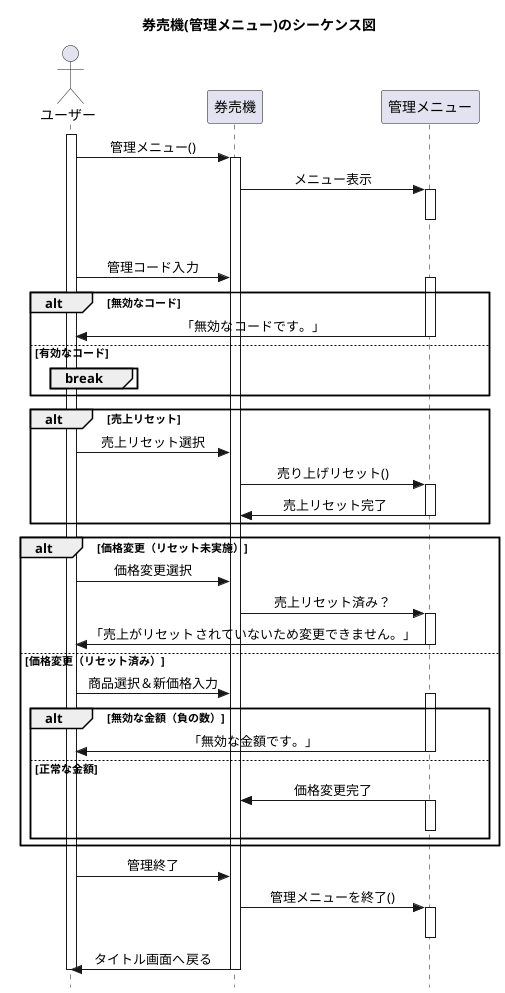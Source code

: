 @startuml 券売機(管理メニュー)のシーケンス図
title 券売機(管理メニュー)のシーケンス図
hide footbox
skinparam style strictuml
skinparam sequenceMessageAlign center
Actor ユーザー as user
participant "券売機" as ticket_vending_machine
participant "管理メニュー" as management_menu
activate user
    user -> ticket_vending_machine: 管理メニュー()
    activate ticket_vending_machine
        ticket_vending_machine -> management_menu: メニュー表示
        activate management_menu
        deactivate management_menu
        loop 管理コード入力
            user -> ticket_vending_machine: 管理コード入力
            activate management_menu
            alt 無効なコード
                management_menu -> user: 「無効なコードです。」
                deactivate management_menu
            else 有効なコード
                deactivate management_menu
                break
            end
        end
        alt 売上リセット
            user -> ticket_vending_machine: 売上リセット選択
            ticket_vending_machine -> management_menu: 売り上げリセット()
            activate management_menu
            management_menu -> ticket_vending_machine: 売上リセット完了
            deactivate management_menu
        end
        alt 価格変更（リセット未実施）
            user -> ticket_vending_machine: 価格変更選択
            ticket_vending_machine -> management_menu: 売上リセット済み？
            activate management_menu
            management_menu -> user: 「売上がリセットされていないため変更できません。」
            deactivate management_menu
        else 価格変更（リセット済み）
            user -> ticket_vending_machine: 商品選択＆新価格入力
            activate management_menu
            alt 無効な金額（負の数）
                management_menu -> user: 「無効な金額です。」
                deactivate management_menu
            else 正常な金額
                management_menu -> ticket_vending_machine: 価格変更完了
                activate management_menu
                deactivate management_menu
                deactivate management_menu
            end
        end
        user -> ticket_vending_machine: 管理終了
        ticket_vending_machine -> management_menu: 管理メニューを終了()
        activate management_menu
        deactivate management_menu
        ticket_vending_machine -> user: タイトル画面へ戻る
    deactivate ticket_vending_machine
deactivate user
@enduml